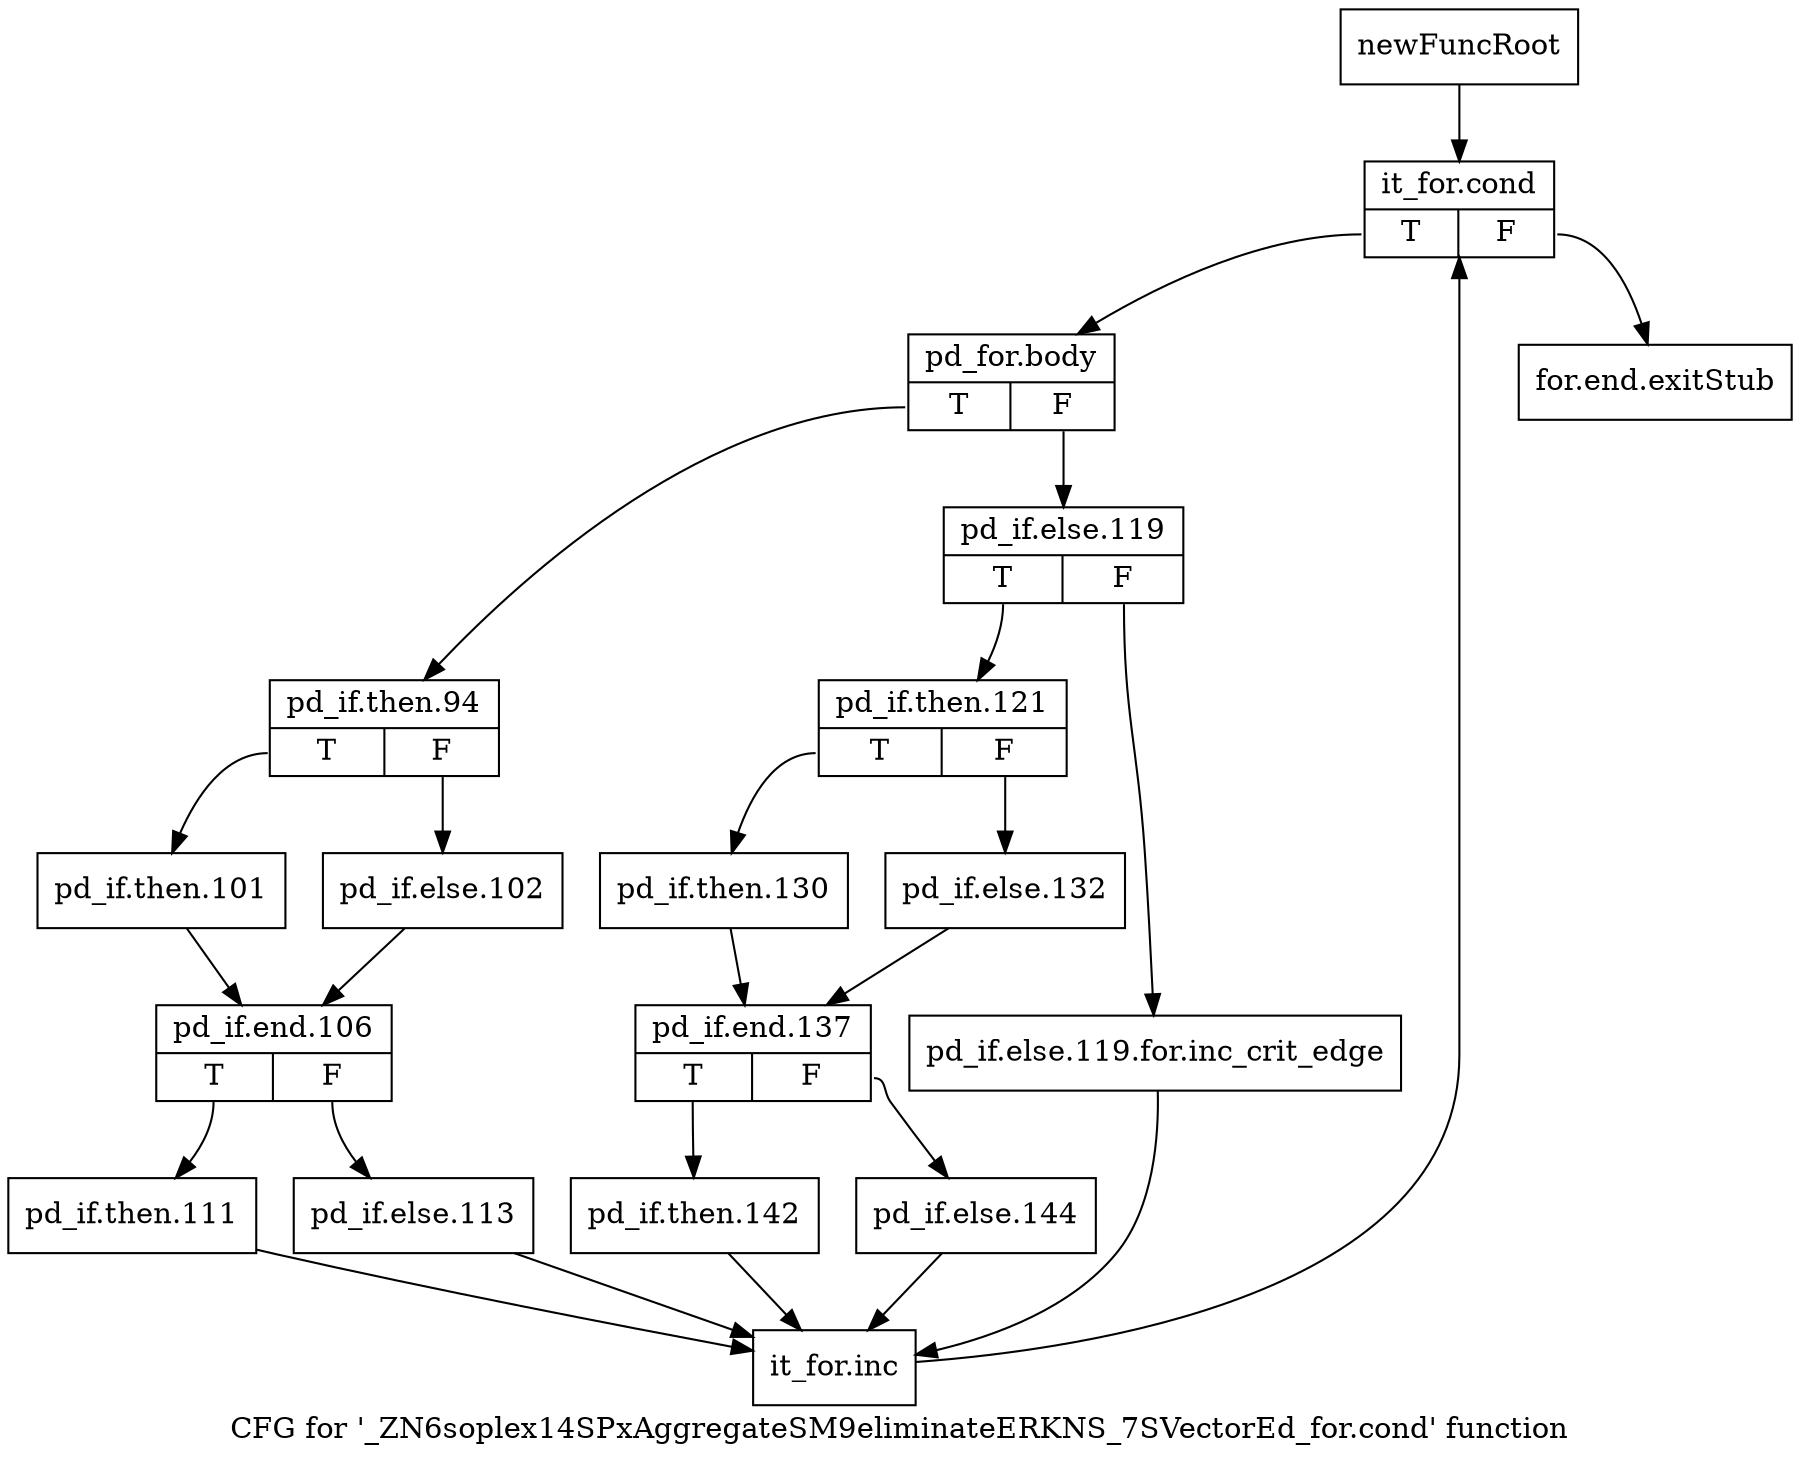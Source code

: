 digraph "CFG for '_ZN6soplex14SPxAggregateSM9eliminateERKNS_7SVectorEd_for.cond' function" {
	label="CFG for '_ZN6soplex14SPxAggregateSM9eliminateERKNS_7SVectorEd_for.cond' function";

	Node0x2d62770 [shape=record,label="{newFuncRoot}"];
	Node0x2d62770 -> Node0x2d62810;
	Node0x2d627c0 [shape=record,label="{for.end.exitStub}"];
	Node0x2d62810 [shape=record,label="{it_for.cond|{<s0>T|<s1>F}}"];
	Node0x2d62810:s0 -> Node0x2d62860;
	Node0x2d62810:s1 -> Node0x2d627c0;
	Node0x2d62860 [shape=record,label="{pd_for.body|{<s0>T|<s1>F}}"];
	Node0x2d62860:s0 -> Node0x2d62b30;
	Node0x2d62860:s1 -> Node0x2d628b0;
	Node0x2d628b0 [shape=record,label="{pd_if.else.119|{<s0>T|<s1>F}}"];
	Node0x2d628b0:s0 -> Node0x2d62950;
	Node0x2d628b0:s1 -> Node0x2d62900;
	Node0x2d62900 [shape=record,label="{pd_if.else.119.for.inc_crit_edge}"];
	Node0x2d62900 -> Node0x2d62d10;
	Node0x2d62950 [shape=record,label="{pd_if.then.121|{<s0>T|<s1>F}}"];
	Node0x2d62950:s0 -> Node0x2d629f0;
	Node0x2d62950:s1 -> Node0x2d629a0;
	Node0x2d629a0 [shape=record,label="{pd_if.else.132}"];
	Node0x2d629a0 -> Node0x2d62a40;
	Node0x2d629f0 [shape=record,label="{pd_if.then.130}"];
	Node0x2d629f0 -> Node0x2d62a40;
	Node0x2d62a40 [shape=record,label="{pd_if.end.137|{<s0>T|<s1>F}}"];
	Node0x2d62a40:s0 -> Node0x2d62ae0;
	Node0x2d62a40:s1 -> Node0x2d62a90;
	Node0x2d62a90 [shape=record,label="{pd_if.else.144}"];
	Node0x2d62a90 -> Node0x2d62d10;
	Node0x2d62ae0 [shape=record,label="{pd_if.then.142}"];
	Node0x2d62ae0 -> Node0x2d62d10;
	Node0x2d62b30 [shape=record,label="{pd_if.then.94|{<s0>T|<s1>F}}"];
	Node0x2d62b30:s0 -> Node0x2d62bd0;
	Node0x2d62b30:s1 -> Node0x2d62b80;
	Node0x2d62b80 [shape=record,label="{pd_if.else.102}"];
	Node0x2d62b80 -> Node0x2d62c20;
	Node0x2d62bd0 [shape=record,label="{pd_if.then.101}"];
	Node0x2d62bd0 -> Node0x2d62c20;
	Node0x2d62c20 [shape=record,label="{pd_if.end.106|{<s0>T|<s1>F}}"];
	Node0x2d62c20:s0 -> Node0x2d62cc0;
	Node0x2d62c20:s1 -> Node0x2d62c70;
	Node0x2d62c70 [shape=record,label="{pd_if.else.113}"];
	Node0x2d62c70 -> Node0x2d62d10;
	Node0x2d62cc0 [shape=record,label="{pd_if.then.111}"];
	Node0x2d62cc0 -> Node0x2d62d10;
	Node0x2d62d10 [shape=record,label="{it_for.inc}"];
	Node0x2d62d10 -> Node0x2d62810;
}
